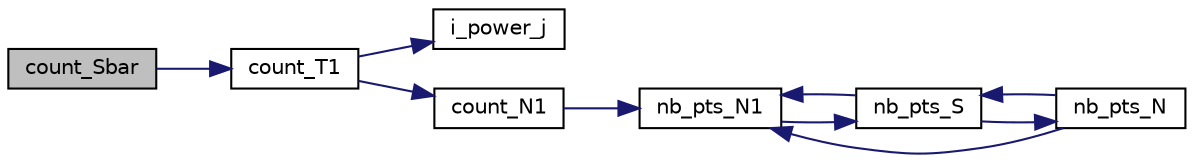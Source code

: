 digraph "count_Sbar"
{
  edge [fontname="Helvetica",fontsize="10",labelfontname="Helvetica",labelfontsize="10"];
  node [fontname="Helvetica",fontsize="10",shape=record];
  rankdir="LR";
  Node2523 [label="count_Sbar",height=0.2,width=0.4,color="black", fillcolor="grey75", style="filled", fontcolor="black"];
  Node2523 -> Node2524 [color="midnightblue",fontsize="10",style="solid",fontname="Helvetica"];
  Node2524 [label="count_T1",height=0.2,width=0.4,color="black", fillcolor="white", style="filled",URL="$db/da0/lib_2foundations_2geometry_2orthogonal__points_8_c.html#af42a0ed4f726c58cdeb601b55bddf0ce"];
  Node2524 -> Node2525 [color="midnightblue",fontsize="10",style="solid",fontname="Helvetica"];
  Node2525 [label="i_power_j",height=0.2,width=0.4,color="black", fillcolor="white", style="filled",URL="$de/dc5/algebra__and__number__theory_8h.html#a39b321523e8957d701618bb5cac542b5"];
  Node2524 -> Node2526 [color="midnightblue",fontsize="10",style="solid",fontname="Helvetica"];
  Node2526 [label="count_N1",height=0.2,width=0.4,color="black", fillcolor="white", style="filled",URL="$db/da0/lib_2foundations_2geometry_2orthogonal__points_8_c.html#a879b579a4ddaffbc75b230e81e33dcf4"];
  Node2526 -> Node2527 [color="midnightblue",fontsize="10",style="solid",fontname="Helvetica"];
  Node2527 [label="nb_pts_N1",height=0.2,width=0.4,color="black", fillcolor="white", style="filled",URL="$db/da0/lib_2foundations_2geometry_2orthogonal__points_8_c.html#ae0f2e1c76523db67b4ec9629ccc35bc6"];
  Node2527 -> Node2528 [color="midnightblue",fontsize="10",style="solid",fontname="Helvetica"];
  Node2528 [label="nb_pts_S",height=0.2,width=0.4,color="black", fillcolor="white", style="filled",URL="$db/da0/lib_2foundations_2geometry_2orthogonal__points_8_c.html#a9bc3dec6e722644d182738102c3e04f3"];
  Node2528 -> Node2529 [color="midnightblue",fontsize="10",style="solid",fontname="Helvetica"];
  Node2529 [label="nb_pts_N",height=0.2,width=0.4,color="black", fillcolor="white", style="filled",URL="$db/da0/lib_2foundations_2geometry_2orthogonal__points_8_c.html#a93e16898c27b1d1c0a6405a7b0615ba6"];
  Node2529 -> Node2528 [color="midnightblue",fontsize="10",style="solid",fontname="Helvetica"];
  Node2529 -> Node2527 [color="midnightblue",fontsize="10",style="solid",fontname="Helvetica"];
  Node2528 -> Node2527 [color="midnightblue",fontsize="10",style="solid",fontname="Helvetica"];
}
